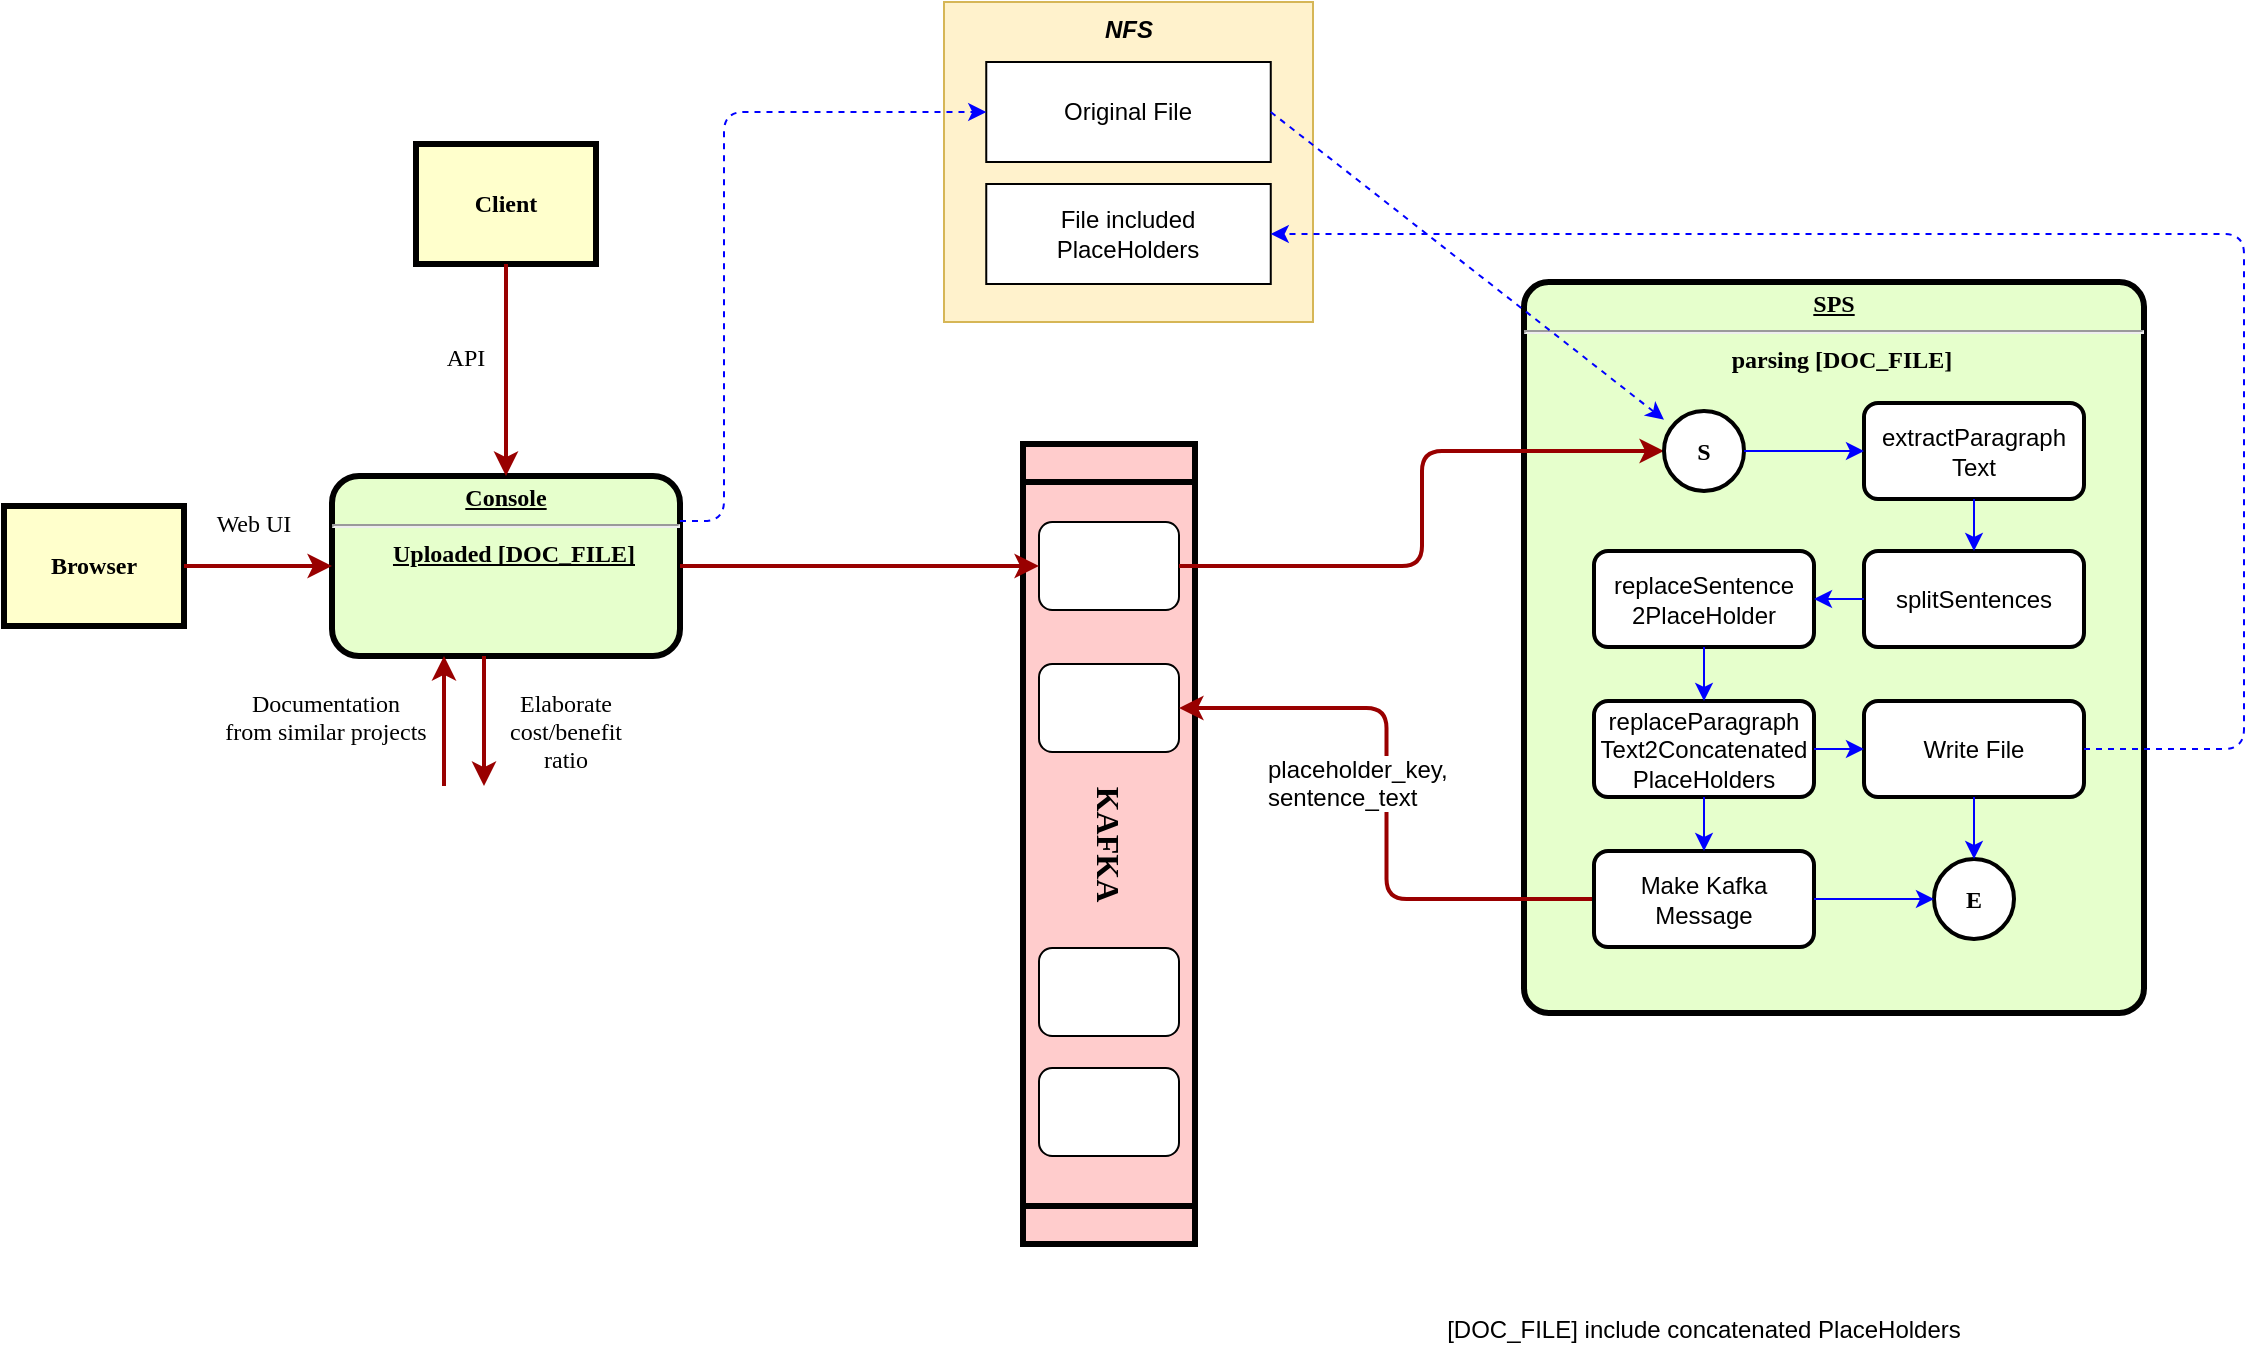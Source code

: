 <mxfile version="15.0.4" type="github">
  <diagram name="Page-1" id="c7558073-3199-34d8-9f00-42111426c3f3">
    <mxGraphModel dx="1822" dy="754" grid="1" gridSize="10" guides="1" tooltips="1" connect="1" arrows="1" fold="1" page="0" pageScale="1" pageWidth="1169" pageHeight="827" background="none" math="0" shadow="0">
      <root>
        <mxCell id="0" />
        <mxCell id="1" parent="0" />
        <mxCell id="2" value="&lt;p style=&quot;margin: 0px ; margin-top: 4px ; text-align: center ; text-decoration: underline&quot;&gt;&lt;strong&gt;Console&lt;br&gt;&lt;/strong&gt;&lt;/p&gt;&lt;hr&gt;&lt;p style=&quot;margin: 0px ; margin-left: 8px&quot;&gt;&lt;u&gt;Uploaded [DOC_FILE]&lt;/u&gt;&lt;/p&gt;" style="verticalAlign=middle;align=center;overflow=fill;fontSize=12;fontFamily=Varela Round;html=1;rounded=1;fontStyle=1;strokeWidth=3;fillColor=#E6FFCC;fontSource=https%3A%2F%2Ffonts.googleapis.com%2Fcss%3Ffamily%3DVarela%2BRound;" parent="1" vertex="1">
          <mxGeometry x="-16" y="247" width="174" height="90" as="geometry" />
        </mxCell>
        <mxCell id="3" value="Client" style="whiteSpace=wrap;align=center;verticalAlign=middle;fontStyle=1;strokeWidth=3;fillColor=#FFFFCC;fontFamily=Varela Round;fontSource=https%3A%2F%2Ffonts.googleapis.com%2Fcss%3Ffamily%3DVarela%2BRound;" parent="1" vertex="1">
          <mxGeometry x="26" y="81" width="90" height="60" as="geometry" />
        </mxCell>
        <mxCell id="4" value="Browser" style="whiteSpace=wrap;align=center;verticalAlign=middle;fontStyle=1;strokeWidth=3;fillColor=#FFFFCC;fontFamily=Varela Round;fontSource=https%3A%2F%2Ffonts.googleapis.com%2Fcss%3Ffamily%3DVarela%2BRound;" parent="1" vertex="1">
          <mxGeometry x="-180" y="262" width="90" height="60" as="geometry" />
        </mxCell>
        <mxCell id="36" value="" style="edgeStyle=none;noEdgeStyle=1;strokeColor=#990000;strokeWidth=2;fontFamily=Varela Round;fontSource=https%3A%2F%2Ffonts.googleapis.com%2Fcss%3Ffamily%3DVarela%2BRound;" parent="1" source="3" target="2" edge="1">
          <mxGeometry width="100" height="100" relative="1" as="geometry">
            <mxPoint x="-200" y="261" as="sourcePoint" />
            <mxPoint x="-100" y="161" as="targetPoint" />
          </mxGeometry>
        </mxCell>
        <mxCell id="37" value="" style="edgeStyle=none;noEdgeStyle=1;strokeColor=#990000;strokeWidth=2;fontFamily=Varela Round;fontSource=https%3A%2F%2Ffonts.googleapis.com%2Fcss%3Ffamily%3DVarela%2BRound;" parent="1" source="4" target="2" edge="1">
          <mxGeometry width="100" height="100" relative="1" as="geometry">
            <mxPoint x="60" y="201" as="sourcePoint" />
            <mxPoint x="160" y="101" as="targetPoint" />
          </mxGeometry>
        </mxCell>
        <mxCell id="52" value="Web UI" style="text;spacingTop=-5;align=center;fontFamily=Varela Round;fontSource=https%3A%2F%2Ffonts.googleapis.com%2Fcss%3Ffamily%3DVarela%2BRound;" parent="1" vertex="1">
          <mxGeometry x="-70" y="262" width="30" height="20" as="geometry" />
        </mxCell>
        <mxCell id="53" value="API" style="text;spacingTop=-5;align=center;fontFamily=Varela Round;fontSource=https%3A%2F%2Ffonts.googleapis.com%2Fcss%3Ffamily%3DVarela%2BRound;" parent="1" vertex="1">
          <mxGeometry x="36" y="179" width="30" height="20" as="geometry" />
        </mxCell>
        <mxCell id="54" value="Documentation&#xa;from similar projects" style="text;spacingTop=-5;align=center;fontFamily=Varela Round;fontSource=https%3A%2F%2Ffonts.googleapis.com%2Fcss%3Ffamily%3DVarela%2BRound;" parent="1" vertex="1">
          <mxGeometry x="-34" y="352" width="30" height="20" as="geometry" />
        </mxCell>
        <mxCell id="55" value="" style="edgeStyle=elbowEdgeStyle;elbow=horizontal;strokeColor=#990000;strokeWidth=2;fontFamily=Varela Round;fontSource=https%3A%2F%2Ffonts.googleapis.com%2Fcss%3Ffamily%3DVarela%2BRound;" parent="1" target="2" edge="1">
          <mxGeometry width="100" height="100" relative="1" as="geometry">
            <mxPoint x="40" y="402" as="sourcePoint" />
            <mxPoint x="-70" y="441" as="targetPoint" />
            <Array as="points">
              <mxPoint x="40" y="381" />
            </Array>
          </mxGeometry>
        </mxCell>
        <mxCell id="56" value="" style="edgeStyle=elbowEdgeStyle;elbow=horizontal;strokeColor=#990000;strokeWidth=2;fontFamily=Varela Round;fontSource=https%3A%2F%2Ffonts.googleapis.com%2Fcss%3Ffamily%3DVarela%2BRound;" parent="1" source="2" edge="1">
          <mxGeometry width="100" height="100" relative="1" as="geometry">
            <mxPoint x="-170" y="511" as="sourcePoint" />
            <mxPoint x="60" y="402" as="targetPoint" />
            <Array as="points">
              <mxPoint x="60" y="371" />
            </Array>
          </mxGeometry>
        </mxCell>
        <mxCell id="57" value="Elaborate&#xa;cost/benefit&#xa;ratio" style="text;spacingTop=-5;align=center;fontFamily=Varela Round;fontSource=https%3A%2F%2Ffonts.googleapis.com%2Fcss%3Ffamily%3DVarela%2BRound;" parent="1" vertex="1">
          <mxGeometry x="86" y="352" width="30" height="20" as="geometry" />
        </mxCell>
        <mxCell id="K-xb-uSYliZ07DOGXeEE-102" value="" style="group;fontFamily=Varela Round;fontSource=https%3A%2F%2Ffonts.googleapis.com%2Fcss%3Ffamily%3DVarela%2BRound;" vertex="1" connectable="0" parent="1">
          <mxGeometry x="329.5" y="231" width="86" height="400" as="geometry" />
        </mxCell>
        <mxCell id="K-xb-uSYliZ07DOGXeEE-97" value="KAFKA" style="shape=process;whiteSpace=wrap;align=center;verticalAlign=middle;size=0.048;fontStyle=1;strokeWidth=3;fillColor=#FFCCCC;rotation=90;fontSize=16;fontFamily=Varela Round;fontSource=https%3A%2F%2Ffonts.googleapis.com%2Fcss%3Ffamily%3DVarela%2BRound;" vertex="1" parent="K-xb-uSYliZ07DOGXeEE-102">
          <mxGeometry x="-157" y="157" width="400" height="86" as="geometry" />
        </mxCell>
        <mxCell id="K-xb-uSYliZ07DOGXeEE-98" value="" style="rounded=1;whiteSpace=wrap;html=1;fontSize=16;fontFamily=Varela Round;fontSource=https%3A%2F%2Ffonts.googleapis.com%2Fcss%3Ffamily%3DVarela%2BRound;" vertex="1" parent="K-xb-uSYliZ07DOGXeEE-102">
          <mxGeometry x="8" y="39" width="70" height="44" as="geometry" />
        </mxCell>
        <mxCell id="K-xb-uSYliZ07DOGXeEE-99" value="" style="rounded=1;whiteSpace=wrap;html=1;fontSize=16;fontFamily=Varela Round;fontSource=https%3A%2F%2Ffonts.googleapis.com%2Fcss%3Ffamily%3DVarela%2BRound;" vertex="1" parent="K-xb-uSYliZ07DOGXeEE-102">
          <mxGeometry x="8" y="110" width="70" height="44" as="geometry" />
        </mxCell>
        <mxCell id="K-xb-uSYliZ07DOGXeEE-100" value="" style="rounded=1;whiteSpace=wrap;html=1;fontSize=16;fontFamily=Varela Round;fontSource=https%3A%2F%2Ffonts.googleapis.com%2Fcss%3Ffamily%3DVarela%2BRound;" vertex="1" parent="K-xb-uSYliZ07DOGXeEE-102">
          <mxGeometry x="8" y="252" width="70" height="44" as="geometry" />
        </mxCell>
        <mxCell id="K-xb-uSYliZ07DOGXeEE-101" value="" style="rounded=1;whiteSpace=wrap;html=1;fontSize=16;fontFamily=Varela Round;fontSource=https%3A%2F%2Ffonts.googleapis.com%2Fcss%3Ffamily%3DVarela%2BRound;" vertex="1" parent="K-xb-uSYliZ07DOGXeEE-102">
          <mxGeometry x="8" y="312" width="70" height="44" as="geometry" />
        </mxCell>
        <mxCell id="93" value="" style="edgeStyle=elbowEdgeStyle;elbow=horizontal;strokeColor=#990000;strokeWidth=2;exitX=1;exitY=0.5;exitDx=0;exitDy=0;fontFamily=Varela Round;fontSource=https%3A%2F%2Ffonts.googleapis.com%2Fcss%3Ffamily%3DVarela%2BRound;" parent="1" source="2" target="K-xb-uSYliZ07DOGXeEE-98" edge="1">
          <mxGeometry width="100" height="100" relative="1" as="geometry">
            <mxPoint x="644.5" y="691" as="sourcePoint" />
            <mxPoint x="834.5" y="622" as="targetPoint" />
          </mxGeometry>
        </mxCell>
        <mxCell id="K-xb-uSYliZ07DOGXeEE-103" value="&lt;p style=&quot;margin: 0px ; margin-top: 4px ; text-align: center ; text-decoration: underline&quot;&gt;&lt;strong&gt;SPS&lt;br&gt;&lt;/strong&gt;&lt;/p&gt;&lt;hr&gt;&lt;p style=&quot;margin: 0px ; margin-left: 8px&quot;&gt;parsing [DOC_FILE]&lt;/p&gt;" style="verticalAlign=middle;align=center;overflow=fill;fontSize=12;fontFamily=Varela Round;html=1;rounded=1;fontStyle=1;strokeWidth=3;fillColor=#E6FFCC;fontSource=https%3A%2F%2Ffonts.googleapis.com%2Fcss%3Ffamily%3DVarela%2BRound;arcSize=4;" vertex="1" parent="1">
          <mxGeometry x="580" y="150" width="310" height="365.5" as="geometry" />
        </mxCell>
        <mxCell id="K-xb-uSYliZ07DOGXeEE-104" value="" style="edgeStyle=elbowEdgeStyle;elbow=horizontal;strokeColor=#990000;strokeWidth=2;fontFamily=Varela Round;fontSource=https%3A%2F%2Ffonts.googleapis.com%2Fcss%3Ffamily%3DVarela%2BRound;" edge="1" parent="1" source="K-xb-uSYliZ07DOGXeEE-98" target="K-xb-uSYliZ07DOGXeEE-106">
          <mxGeometry width="100" height="100" relative="1" as="geometry">
            <mxPoint x="238" y="302" as="sourcePoint" />
            <mxPoint x="357.5" y="302" as="targetPoint" />
          </mxGeometry>
        </mxCell>
        <mxCell id="66" value="" style="edgeStyle=orthogonalEdgeStyle;elbow=vertical;strokeColor=#990000;strokeWidth=2;entryX=1;entryY=0.5;entryDx=0;entryDy=0;fontFamily=Varela Round;fontSource=https%3A%2F%2Ffonts.googleapis.com%2Fcss%3Ffamily%3DVarela%2BRound;" parent="1" source="K-xb-uSYliZ07DOGXeEE-125" target="K-xb-uSYliZ07DOGXeEE-99" edge="1">
          <mxGeometry width="100" height="100" relative="1" as="geometry">
            <mxPoint x="530" y="430" as="sourcePoint" />
            <mxPoint x="1134.5" y="241" as="targetPoint" />
          </mxGeometry>
        </mxCell>
        <mxCell id="K-xb-uSYliZ07DOGXeEE-106" value="S" style="strokeWidth=2;html=1;shape=mxgraph.flowchart.start_2;whiteSpace=wrap;fontSize=12;fontStyle=1;fontFamily=Varela Round;fontSource=https%3A%2F%2Ffonts.googleapis.com%2Fcss%3Ffamily%3DVarela%2BRound;flipV=1;" vertex="1" parent="1">
          <mxGeometry x="650" y="214.5" width="40" height="40" as="geometry" />
        </mxCell>
        <mxCell id="K-xb-uSYliZ07DOGXeEE-108" value="extractParagraph&lt;br&gt;Text" style="rounded=1;whiteSpace=wrap;html=1;absoluteArcSize=1;arcSize=14;strokeWidth=2;fontSize=12;flipV=1;" vertex="1" parent="1">
          <mxGeometry x="750" y="210.5" width="110" height="48" as="geometry" />
        </mxCell>
        <mxCell id="K-xb-uSYliZ07DOGXeEE-109" value="splitSentences" style="rounded=1;whiteSpace=wrap;html=1;absoluteArcSize=1;arcSize=14;strokeWidth=2;fontSize=12;flipV=1;" vertex="1" parent="1">
          <mxGeometry x="750" y="284.5" width="110" height="48" as="geometry" />
        </mxCell>
        <mxCell id="K-xb-uSYliZ07DOGXeEE-110" value="replaceSentence&lt;br&gt;2PlaceHolder" style="rounded=1;whiteSpace=wrap;html=1;absoluteArcSize=1;arcSize=14;strokeWidth=2;fontSize=12;flipV=1;" vertex="1" parent="1">
          <mxGeometry x="615" y="284.5" width="110" height="48" as="geometry" />
        </mxCell>
        <mxCell id="K-xb-uSYliZ07DOGXeEE-111" value="replaceParagraph&lt;br&gt;Text2Concatenated&lt;br&gt;PlaceHolders" style="rounded=1;whiteSpace=wrap;html=1;absoluteArcSize=1;arcSize=14;strokeWidth=2;fontSize=12;flipV=1;" vertex="1" parent="1">
          <mxGeometry x="615" y="359.5" width="110" height="48" as="geometry" />
        </mxCell>
        <mxCell id="K-xb-uSYliZ07DOGXeEE-113" value="" style="edgeStyle=elbowEdgeStyle;elbow=horizontal;strokeWidth=1;fontFamily=Varela Round;fontSource=https%3A%2F%2Ffonts.googleapis.com%2Fcss%3Ffamily%3DVarela%2BRound;exitDx=0;exitDy=0;exitPerimeter=0;entryDx=0;entryDy=0;strokeColor=#0000FF;" edge="1" parent="1" source="K-xb-uSYliZ07DOGXeEE-106" target="K-xb-uSYliZ07DOGXeEE-108">
          <mxGeometry width="100" height="100" relative="1" as="geometry">
            <mxPoint x="910" y="429.5" as="sourcePoint" />
            <mxPoint x="910" y="494.5" as="targetPoint" />
            <Array as="points">
              <mxPoint x="750" y="234.5" />
            </Array>
          </mxGeometry>
        </mxCell>
        <mxCell id="K-xb-uSYliZ07DOGXeEE-114" value="" style="edgeStyle=elbowEdgeStyle;elbow=horizontal;strokeWidth=1;fontFamily=Varela Round;fontSource=https%3A%2F%2Ffonts.googleapis.com%2Fcss%3Ffamily%3DVarela%2BRound;exitDx=0;exitDy=0;strokeColor=#0000FF;" edge="1" parent="1" source="K-xb-uSYliZ07DOGXeEE-108" target="K-xb-uSYliZ07DOGXeEE-109">
          <mxGeometry width="100" height="100" relative="1" as="geometry">
            <mxPoint x="680" y="292.5" as="sourcePoint" />
            <mxPoint x="680" y="319.5" as="targetPoint" />
            <Array as="points">
              <mxPoint x="750" y="315.5" />
            </Array>
          </mxGeometry>
        </mxCell>
        <mxCell id="K-xb-uSYliZ07DOGXeEE-115" value="" style="edgeStyle=orthogonalEdgeStyle;elbow=horizontal;strokeWidth=1;fontFamily=Varela Round;fontSource=https%3A%2F%2Ffonts.googleapis.com%2Fcss%3Ffamily%3DVarela%2BRound;strokeColor=#0000FF;" edge="1" parent="1" source="K-xb-uSYliZ07DOGXeEE-109" target="K-xb-uSYliZ07DOGXeEE-110">
          <mxGeometry width="100" height="100" relative="1" as="geometry">
            <mxPoint x="680" y="373.5" as="sourcePoint" />
            <mxPoint x="680" y="398.5" as="targetPoint" />
            <Array as="points" />
          </mxGeometry>
        </mxCell>
        <mxCell id="K-xb-uSYliZ07DOGXeEE-116" value="" style="edgeStyle=elbowEdgeStyle;elbow=horizontal;strokeWidth=1;fontFamily=Varela Round;fontSource=https%3A%2F%2Ffonts.googleapis.com%2Fcss%3Ffamily%3DVarela%2BRound;strokeColor=#0000FF;" edge="1" parent="1" source="K-xb-uSYliZ07DOGXeEE-110" target="K-xb-uSYliZ07DOGXeEE-111">
          <mxGeometry width="100" height="100" relative="1" as="geometry">
            <mxPoint x="690" y="383.5" as="sourcePoint" />
            <mxPoint x="690" y="408.5" as="targetPoint" />
            <Array as="points" />
          </mxGeometry>
        </mxCell>
        <mxCell id="K-xb-uSYliZ07DOGXeEE-120" value="&lt;span style=&quot;color: rgb(0 , 0 , 0) ; font-family: &amp;#34;helvetica&amp;#34; ; font-size: 12px ; font-style: normal ; font-weight: 400 ; letter-spacing: normal ; text-align: center ; text-indent: 0px ; text-transform: none ; word-spacing: 0px ; background-color: rgb(255 , 255 , 255) ; display: inline ; float: none&quot;&gt;placeholder_key,&lt;br&gt;sentence_text&lt;/span&gt;" style="text;whiteSpace=wrap;html=1;fontSize=12;" vertex="1" parent="1">
          <mxGeometry x="450" y="380" width="105" height="30" as="geometry" />
        </mxCell>
        <mxCell id="K-xb-uSYliZ07DOGXeEE-123" value="Write File" style="rounded=1;whiteSpace=wrap;html=1;absoluteArcSize=1;arcSize=14;strokeWidth=2;fontSize=12;flipV=1;" vertex="1" parent="1">
          <mxGeometry x="750" y="359.5" width="110" height="48" as="geometry" />
        </mxCell>
        <mxCell id="K-xb-uSYliZ07DOGXeEE-124" value="" style="edgeStyle=orthogonalEdgeStyle;elbow=horizontal;strokeWidth=1;fontFamily=Varela Round;fontSource=https%3A%2F%2Ffonts.googleapis.com%2Fcss%3Ffamily%3DVarela%2BRound;strokeColor=#0000FF;entryX=0;entryY=0.5;entryDx=0;entryDy=0;" edge="1" parent="1" source="K-xb-uSYliZ07DOGXeEE-111" target="K-xb-uSYliZ07DOGXeEE-123">
          <mxGeometry width="100" height="100" relative="1" as="geometry">
            <mxPoint x="760" y="318.5" as="sourcePoint" />
            <mxPoint x="735" y="318.5" as="targetPoint" />
            <Array as="points" />
          </mxGeometry>
        </mxCell>
        <mxCell id="K-xb-uSYliZ07DOGXeEE-125" value="Make Kafka Message" style="rounded=1;whiteSpace=wrap;html=1;absoluteArcSize=1;arcSize=14;strokeWidth=2;fontSize=12;flipV=1;" vertex="1" parent="1">
          <mxGeometry x="615" y="434.5" width="110" height="48" as="geometry" />
        </mxCell>
        <mxCell id="K-xb-uSYliZ07DOGXeEE-126" value="" style="edgeStyle=elbowEdgeStyle;elbow=horizontal;strokeWidth=1;fontFamily=Varela Round;fontSource=https%3A%2F%2Ffonts.googleapis.com%2Fcss%3Ffamily%3DVarela%2BRound;strokeColor=#0000FF;" edge="1" parent="1" source="K-xb-uSYliZ07DOGXeEE-111" target="K-xb-uSYliZ07DOGXeEE-125">
          <mxGeometry width="100" height="100" relative="1" as="geometry">
            <mxPoint x="680" y="342.5" as="sourcePoint" />
            <mxPoint x="680" y="369.5" as="targetPoint" />
            <Array as="points" />
          </mxGeometry>
        </mxCell>
        <mxCell id="K-xb-uSYliZ07DOGXeEE-127" value="E" style="strokeWidth=2;html=1;shape=mxgraph.flowchart.start_2;whiteSpace=wrap;fontSize=12;fontStyle=1;fontFamily=Varela Round;fontSource=https%3A%2F%2Ffonts.googleapis.com%2Fcss%3Ffamily%3DVarela%2BRound;flipV=1;" vertex="1" parent="1">
          <mxGeometry x="785" y="438.5" width="40" height="40" as="geometry" />
        </mxCell>
        <mxCell id="K-xb-uSYliZ07DOGXeEE-128" value="" style="edgeStyle=orthogonalEdgeStyle;elbow=horizontal;strokeWidth=1;fontFamily=Varela Round;fontSource=https%3A%2F%2Ffonts.googleapis.com%2Fcss%3Ffamily%3DVarela%2BRound;strokeColor=#0000FF;" edge="1" parent="1" source="K-xb-uSYliZ07DOGXeEE-123" target="K-xb-uSYliZ07DOGXeEE-127">
          <mxGeometry width="100" height="100" relative="1" as="geometry">
            <mxPoint x="735" y="393.5" as="sourcePoint" />
            <mxPoint x="760" y="393.5" as="targetPoint" />
            <Array as="points" />
          </mxGeometry>
        </mxCell>
        <mxCell id="K-xb-uSYliZ07DOGXeEE-131" value="" style="edgeStyle=orthogonalEdgeStyle;elbow=horizontal;strokeWidth=1;fontFamily=Varela Round;fontSource=https%3A%2F%2Ffonts.googleapis.com%2Fcss%3Ffamily%3DVarela%2BRound;strokeColor=#0000FF;" edge="1" parent="1" source="K-xb-uSYliZ07DOGXeEE-125" target="K-xb-uSYliZ07DOGXeEE-127">
          <mxGeometry width="100" height="100" relative="1" as="geometry">
            <mxPoint x="815" y="417.5" as="sourcePoint" />
            <mxPoint x="815" y="448.5" as="targetPoint" />
            <Array as="points" />
          </mxGeometry>
        </mxCell>
        <mxCell id="K-xb-uSYliZ07DOGXeEE-134" value="&lt;div&gt;&lt;span&gt;&lt;font face=&quot;helvetica&quot;&gt;[DOC_FILE] include concatenated PlaceHolders&lt;/font&gt;&lt;/span&gt;&lt;/div&gt;" style="text;whiteSpace=wrap;html=1;fontSize=12;align=center;" vertex="1" parent="1">
          <mxGeometry x="530" y="660" width="280" height="30" as="geometry" />
        </mxCell>
        <mxCell id="K-xb-uSYliZ07DOGXeEE-137" value="NFS" style="rounded=0;whiteSpace=wrap;html=1;fontSize=12;align=center;fillColor=#fff2cc;strokeColor=#d6b656;verticalAlign=top;fontStyle=3" vertex="1" parent="1">
          <mxGeometry x="290" y="10" width="184.5" height="160" as="geometry" />
        </mxCell>
        <mxCell id="K-xb-uSYliZ07DOGXeEE-138" value="Original File" style="rounded=0;whiteSpace=wrap;html=1;fontSize=12;align=center;" vertex="1" parent="1">
          <mxGeometry x="311.13" y="40" width="142.25" height="50" as="geometry" />
        </mxCell>
        <mxCell id="K-xb-uSYliZ07DOGXeEE-139" value="File included&lt;br&gt;PlaceHolders" style="rounded=0;whiteSpace=wrap;html=1;fontSize=12;align=center;" vertex="1" parent="1">
          <mxGeometry x="311.13" y="101" width="142.25" height="50" as="geometry" />
        </mxCell>
        <mxCell id="K-xb-uSYliZ07DOGXeEE-135" value="" style="strokeWidth=1;fontFamily=Varela Round;fontSource=https%3A%2F%2Ffonts.googleapis.com%2Fcss%3Ffamily%3DVarela%2BRound;strokeColor=#0000FF;dashed=1;exitX=1;exitY=0.25;exitDx=0;exitDy=0;entryX=0;entryY=0.5;entryDx=0;entryDy=0;edgeStyle=elbowEdgeStyle;" edge="1" parent="1" source="2" target="K-xb-uSYliZ07DOGXeEE-138">
          <mxGeometry width="100" height="100" relative="1" as="geometry">
            <mxPoint x="870" y="358" as="sourcePoint" />
            <mxPoint x="322.5" y="70" as="targetPoint" />
            <Array as="points">
              <mxPoint x="180" y="180" />
            </Array>
          </mxGeometry>
        </mxCell>
        <mxCell id="K-xb-uSYliZ07DOGXeEE-133" value="" style="edgeStyle=orthogonalEdgeStyle;elbow=vertical;strokeWidth=1;fontFamily=Varela Round;fontSource=https%3A%2F%2Ffonts.googleapis.com%2Fcss%3Ffamily%3DVarela%2BRound;strokeColor=#0000FF;dashed=1;" edge="1" parent="1" source="K-xb-uSYliZ07DOGXeEE-123" target="K-xb-uSYliZ07DOGXeEE-139">
          <mxGeometry width="100" height="100" relative="1" as="geometry">
            <mxPoint x="897.5" y="610" as="sourcePoint" />
            <mxPoint x="422.5" y="70" as="targetPoint" />
            <Array as="points">
              <mxPoint x="940" y="384" />
              <mxPoint x="940" y="126" />
            </Array>
          </mxGeometry>
        </mxCell>
        <mxCell id="K-xb-uSYliZ07DOGXeEE-140" value="" style="elbow=vertical;strokeWidth=1;fontFamily=Varela Round;fontSource=https%3A%2F%2Ffonts.googleapis.com%2Fcss%3Ffamily%3DVarela%2BRound;strokeColor=#0000FF;dashed=1;exitX=1;exitY=0.5;exitDx=0;exitDy=0;" edge="1" parent="1" source="K-xb-uSYliZ07DOGXeEE-138" target="K-xb-uSYliZ07DOGXeEE-106">
          <mxGeometry width="100" height="100" relative="1" as="geometry">
            <mxPoint x="238" y="290" as="sourcePoint" />
            <mxPoint x="311.38" y="46" as="targetPoint" />
          </mxGeometry>
        </mxCell>
      </root>
    </mxGraphModel>
  </diagram>
</mxfile>
